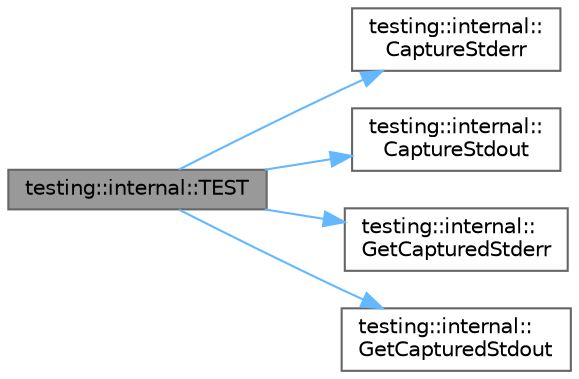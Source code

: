 digraph "testing::internal::TEST"
{
 // LATEX_PDF_SIZE
  bgcolor="transparent";
  edge [fontname=Helvetica,fontsize=10,labelfontname=Helvetica,labelfontsize=10];
  node [fontname=Helvetica,fontsize=10,shape=box,height=0.2,width=0.4];
  rankdir="LR";
  Node1 [id="Node000001",label="testing::internal::TEST",height=0.2,width=0.4,color="gray40", fillcolor="grey60", style="filled", fontcolor="black",tooltip=" "];
  Node1 -> Node2 [id="edge1_Node000001_Node000002",color="steelblue1",style="solid",tooltip=" "];
  Node2 [id="Node000002",label="testing::internal::\lCaptureStderr",height=0.2,width=0.4,color="grey40", fillcolor="white", style="filled",URL="$namespacetesting_1_1internal.html#af6f154175aa92d9e32599151a3f4bd1a",tooltip=" "];
  Node1 -> Node3 [id="edge2_Node000001_Node000003",color="steelblue1",style="solid",tooltip=" "];
  Node3 [id="Node000003",label="testing::internal::\lCaptureStdout",height=0.2,width=0.4,color="grey40", fillcolor="white", style="filled",URL="$namespacetesting_1_1internal.html#a827b3984f555c922da66547c9958811f",tooltip=" "];
  Node1 -> Node4 [id="edge3_Node000001_Node000004",color="steelblue1",style="solid",tooltip=" "];
  Node4 [id="Node000004",label="testing::internal::\lGetCapturedStderr",height=0.2,width=0.4,color="grey40", fillcolor="white", style="filled",URL="$namespacetesting_1_1internal.html#a0d7d6e183edfaeff2ce2dab8fe752479",tooltip=" "];
  Node1 -> Node5 [id="edge4_Node000001_Node000005",color="steelblue1",style="solid",tooltip=" "];
  Node5 [id="Node000005",label="testing::internal::\lGetCapturedStdout",height=0.2,width=0.4,color="grey40", fillcolor="white", style="filled",URL="$namespacetesting_1_1internal.html#ab91d4ee80c7a4e7bc019056a63e0916b",tooltip=" "];
}

